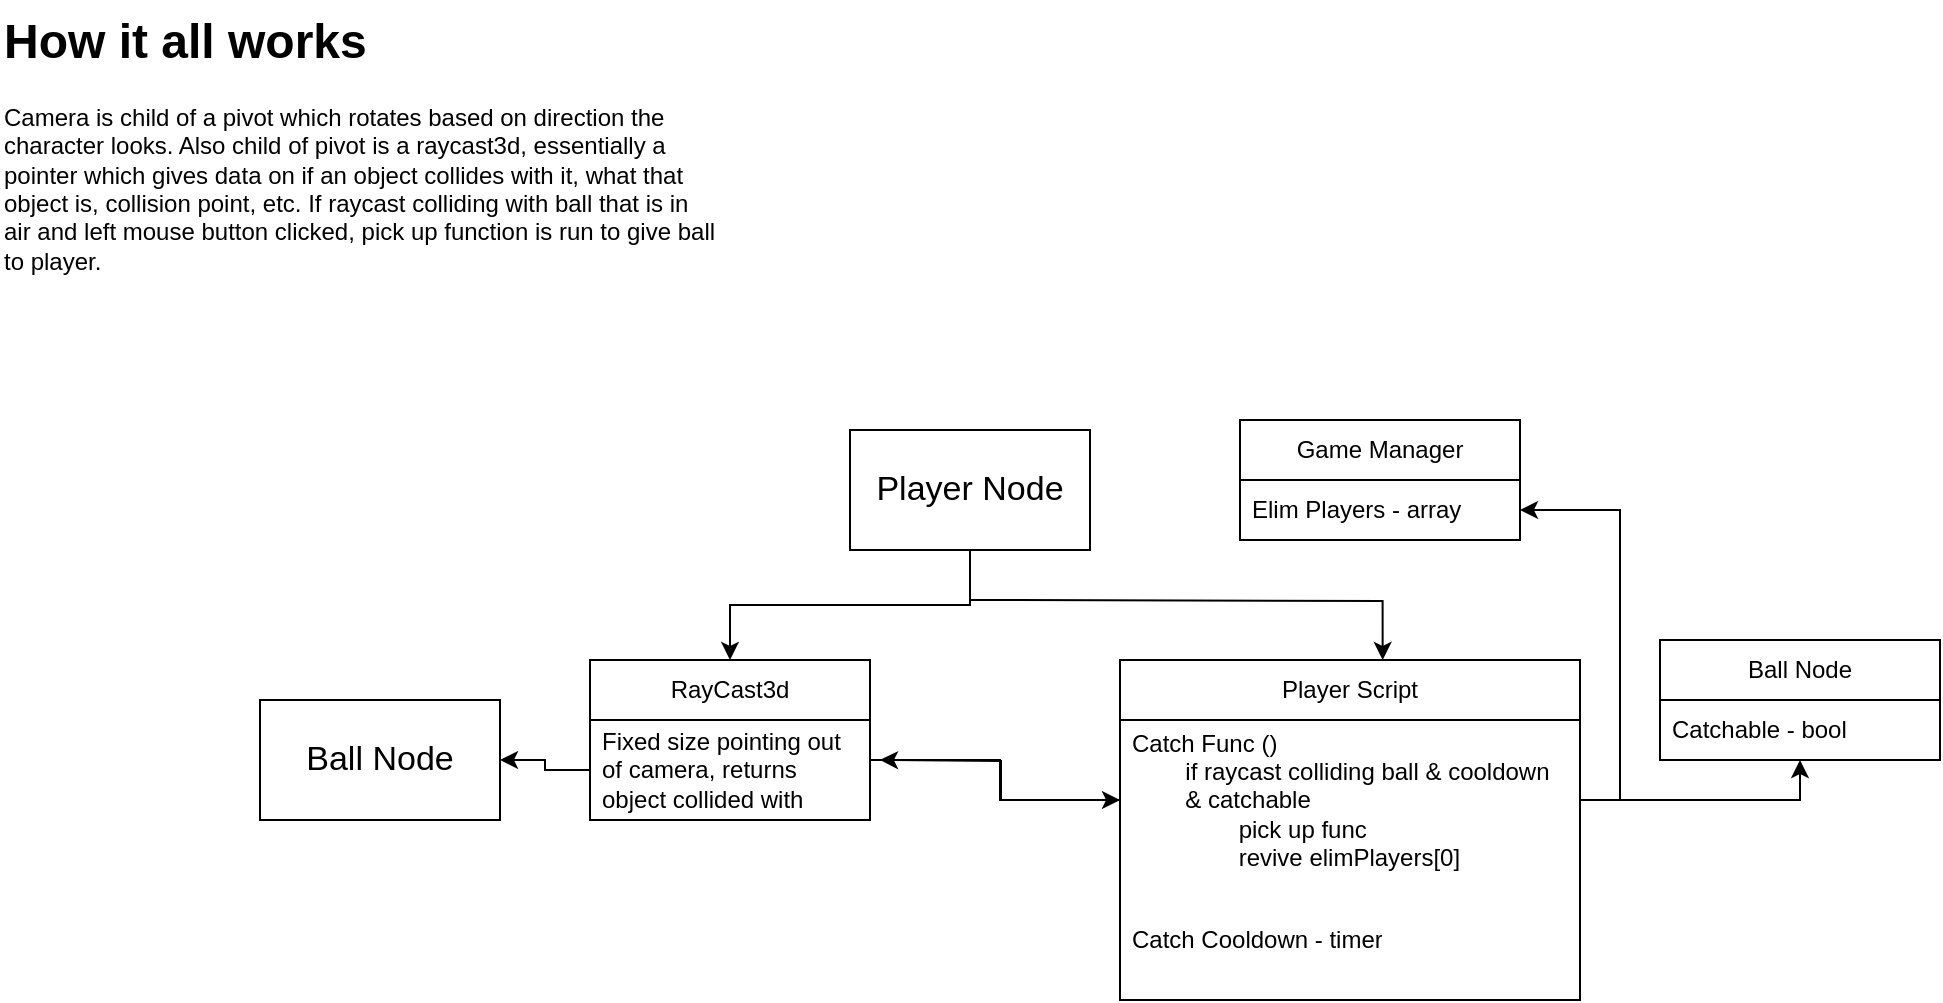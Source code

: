 <mxfile version="26.2.15">
  <diagram name="Page-1" id="j0ic1Fvb6bwpyMrmvPhz">
    <mxGraphModel grid="1" page="1" gridSize="10" guides="1" tooltips="1" connect="1" arrows="1" fold="1" pageScale="1" pageWidth="850" pageHeight="1100" math="0" shadow="0">
      <root>
        <mxCell id="0" />
        <mxCell id="1" parent="0" />
        <mxCell id="YbKUc2a7RcO6E5X6qCrb-2" value="&lt;h1 style=&quot;margin-top: 0px;&quot;&gt;How it all works&lt;/h1&gt;&lt;p&gt;Camera is child of a pivot which rotates based on direction the character looks. Also child of pivot is a raycast3d, essentially a pointer which gives data on if an object collides with it, what that object is, collision point, etc. If raycast colliding with ball that is in air and left mouse button clicked, pick up function is run to give ball to player.&amp;nbsp;&lt;/p&gt;" style="text;html=1;whiteSpace=wrap;overflow=hidden;rounded=0;" vertex="1" parent="1">
          <mxGeometry y="100" width="360" height="260" as="geometry" />
        </mxCell>
        <mxCell id="376R351gDMJ_8M0VNkHW-1" style="edgeStyle=orthogonalEdgeStyle;rounded=0;orthogonalLoop=1;jettySize=auto;html=1;exitX=0.5;exitY=1;exitDx=0;exitDy=0;" edge="1" parent="1" source="YbKUc2a7RcO6E5X6qCrb-2" target="YbKUc2a7RcO6E5X6qCrb-2">
          <mxGeometry relative="1" as="geometry" />
        </mxCell>
        <mxCell id="376R351gDMJ_8M0VNkHW-16" style="edgeStyle=orthogonalEdgeStyle;rounded=0;orthogonalLoop=1;jettySize=auto;html=1;entryX=0.5;entryY=0;entryDx=0;entryDy=0;" edge="1" parent="1" source="376R351gDMJ_8M0VNkHW-10" target="376R351gDMJ_8M0VNkHW-12">
          <mxGeometry relative="1" as="geometry" />
        </mxCell>
        <mxCell id="376R351gDMJ_8M0VNkHW-10" value="" style="rounded=0;whiteSpace=wrap;html=1;" vertex="1" parent="1">
          <mxGeometry x="425" y="315" width="120" height="60" as="geometry" />
        </mxCell>
        <mxCell id="376R351gDMJ_8M0VNkHW-11" value="&lt;font style=&quot;font-size: 17px;&quot;&gt;Player Node&lt;/font&gt;" style="text;html=1;align=center;verticalAlign=middle;whiteSpace=wrap;rounded=0;" vertex="1" parent="1">
          <mxGeometry x="435" y="330" width="100" height="30" as="geometry" />
        </mxCell>
        <mxCell id="376R351gDMJ_8M0VNkHW-12" value="RayCast3d" style="swimlane;fontStyle=0;childLayout=stackLayout;horizontal=1;startSize=30;horizontalStack=0;resizeParent=1;resizeParentMax=0;resizeLast=0;collapsible=1;marginBottom=0;whiteSpace=wrap;html=1;" vertex="1" parent="1">
          <mxGeometry x="295" y="430" width="140" height="80" as="geometry" />
        </mxCell>
        <mxCell id="376R351gDMJ_8M0VNkHW-15" value="Fixed size pointing out of camera, returns object collided with" style="text;strokeColor=none;fillColor=none;align=left;verticalAlign=middle;spacingLeft=4;spacingRight=4;overflow=hidden;points=[[0,0.5],[1,0.5]];portConstraint=eastwest;rotatable=0;whiteSpace=wrap;html=1;" vertex="1" parent="376R351gDMJ_8M0VNkHW-12">
          <mxGeometry y="30" width="140" height="50" as="geometry" />
        </mxCell>
        <mxCell id="376R351gDMJ_8M0VNkHW-17" value="Player Script" style="swimlane;fontStyle=0;childLayout=stackLayout;horizontal=1;startSize=30;horizontalStack=0;resizeParent=1;resizeParentMax=0;resizeLast=0;collapsible=1;marginBottom=0;whiteSpace=wrap;html=1;" vertex="1" parent="1">
          <mxGeometry x="560" y="430" width="230" height="170" as="geometry" />
        </mxCell>
        <mxCell id="376R351gDMJ_8M0VNkHW-39" style="edgeStyle=orthogonalEdgeStyle;rounded=0;orthogonalLoop=1;jettySize=auto;html=1;" edge="1" parent="376R351gDMJ_8M0VNkHW-17" source="376R351gDMJ_8M0VNkHW-19">
          <mxGeometry relative="1" as="geometry">
            <mxPoint x="-120" y="50" as="targetPoint" />
          </mxGeometry>
        </mxCell>
        <mxCell id="376R351gDMJ_8M0VNkHW-19" value="Catch Func ()&lt;div&gt;&lt;span style=&quot;white-space: pre;&quot;&gt;&#x9;&lt;/span&gt;if raycast colliding ball &amp;amp; cooldown &lt;span style=&quot;white-space: pre;&quot;&gt;&#x9;&lt;/span&gt;&amp;amp; catchable&lt;br&gt;&lt;/div&gt;&lt;div&gt;&lt;span style=&quot;white-space: pre;&quot;&gt;&#x9;&lt;/span&gt;&lt;span style=&quot;white-space: pre;&quot;&gt;&#x9;&lt;/span&gt;pick up func&lt;/div&gt;&lt;div&gt;&lt;span style=&quot;white-space: pre;&quot;&gt;&#x9;&lt;/span&gt;&lt;span style=&quot;white-space: pre;&quot;&gt;&#x9;&lt;/span&gt;revive elimPlayers[0]&lt;br&gt;&lt;/div&gt;" style="text;strokeColor=none;fillColor=none;align=left;verticalAlign=middle;spacingLeft=4;spacingRight=4;overflow=hidden;points=[[0,0.5],[1,0.5]];portConstraint=eastwest;rotatable=0;whiteSpace=wrap;html=1;" vertex="1" parent="376R351gDMJ_8M0VNkHW-17">
          <mxGeometry y="30" width="230" height="80" as="geometry" />
        </mxCell>
        <mxCell id="376R351gDMJ_8M0VNkHW-20" value="Catch Cooldown - timer" style="text;strokeColor=none;fillColor=none;align=left;verticalAlign=middle;spacingLeft=4;spacingRight=4;overflow=hidden;points=[[0,0.5],[1,0.5]];portConstraint=eastwest;rotatable=0;whiteSpace=wrap;html=1;" vertex="1" parent="376R351gDMJ_8M0VNkHW-17">
          <mxGeometry y="110" width="230" height="60" as="geometry" />
        </mxCell>
        <mxCell id="376R351gDMJ_8M0VNkHW-21" style="edgeStyle=orthogonalEdgeStyle;rounded=0;orthogonalLoop=1;jettySize=auto;html=1;entryX=0.571;entryY=0;entryDx=0;entryDy=0;entryPerimeter=0;" edge="1" parent="1" target="376R351gDMJ_8M0VNkHW-17">
          <mxGeometry relative="1" as="geometry">
            <mxPoint x="485" y="400" as="sourcePoint" />
          </mxGeometry>
        </mxCell>
        <mxCell id="376R351gDMJ_8M0VNkHW-25" value="" style="rounded=0;whiteSpace=wrap;html=1;" vertex="1" parent="1">
          <mxGeometry x="130" y="450" width="120" height="60" as="geometry" />
        </mxCell>
        <mxCell id="376R351gDMJ_8M0VNkHW-26" value="&lt;font style=&quot;font-size: 17px;&quot;&gt;Ball Node&lt;/font&gt;" style="text;html=1;align=center;verticalAlign=middle;whiteSpace=wrap;rounded=0;" vertex="1" parent="1">
          <mxGeometry x="140" y="465" width="100" height="30" as="geometry" />
        </mxCell>
        <mxCell id="376R351gDMJ_8M0VNkHW-27" style="edgeStyle=orthogonalEdgeStyle;rounded=0;orthogonalLoop=1;jettySize=auto;html=1;entryX=1;entryY=0.5;entryDx=0;entryDy=0;" edge="1" parent="1" source="376R351gDMJ_8M0VNkHW-15" target="376R351gDMJ_8M0VNkHW-25">
          <mxGeometry relative="1" as="geometry" />
        </mxCell>
        <mxCell id="376R351gDMJ_8M0VNkHW-28" value="Game Manager" style="swimlane;fontStyle=0;childLayout=stackLayout;horizontal=1;startSize=30;horizontalStack=0;resizeParent=1;resizeParentMax=0;resizeLast=0;collapsible=1;marginBottom=0;whiteSpace=wrap;html=1;" vertex="1" parent="1">
          <mxGeometry x="620" y="310" width="140" height="60" as="geometry" />
        </mxCell>
        <mxCell id="376R351gDMJ_8M0VNkHW-29" value="Elim Players - array" style="text;strokeColor=none;fillColor=none;align=left;verticalAlign=middle;spacingLeft=4;spacingRight=4;overflow=hidden;points=[[0,0.5],[1,0.5]];portConstraint=eastwest;rotatable=0;whiteSpace=wrap;html=1;" vertex="1" parent="376R351gDMJ_8M0VNkHW-28">
          <mxGeometry y="30" width="140" height="30" as="geometry" />
        </mxCell>
        <mxCell id="376R351gDMJ_8M0VNkHW-32" style="edgeStyle=orthogonalEdgeStyle;rounded=0;orthogonalLoop=1;jettySize=auto;html=1;entryX=1;entryY=0.5;entryDx=0;entryDy=0;" edge="1" parent="1" source="376R351gDMJ_8M0VNkHW-19" target="376R351gDMJ_8M0VNkHW-29">
          <mxGeometry relative="1" as="geometry" />
        </mxCell>
        <mxCell id="376R351gDMJ_8M0VNkHW-33" value="Ball Node" style="swimlane;fontStyle=0;childLayout=stackLayout;horizontal=1;startSize=30;horizontalStack=0;resizeParent=1;resizeParentMax=0;resizeLast=0;collapsible=1;marginBottom=0;whiteSpace=wrap;html=1;" vertex="1" parent="1">
          <mxGeometry x="830" y="420" width="140" height="60" as="geometry" />
        </mxCell>
        <mxCell id="376R351gDMJ_8M0VNkHW-34" value="Catchable - bool" style="text;strokeColor=none;fillColor=none;align=left;verticalAlign=middle;spacingLeft=4;spacingRight=4;overflow=hidden;points=[[0,0.5],[1,0.5]];portConstraint=eastwest;rotatable=0;whiteSpace=wrap;html=1;" vertex="1" parent="376R351gDMJ_8M0VNkHW-33">
          <mxGeometry y="30" width="140" height="30" as="geometry" />
        </mxCell>
        <mxCell id="376R351gDMJ_8M0VNkHW-38" style="edgeStyle=orthogonalEdgeStyle;rounded=0;orthogonalLoop=1;jettySize=auto;html=1;entryX=0.5;entryY=1;entryDx=0;entryDy=0;entryPerimeter=0;" edge="1" parent="1" source="376R351gDMJ_8M0VNkHW-19" target="376R351gDMJ_8M0VNkHW-34">
          <mxGeometry relative="1" as="geometry" />
        </mxCell>
        <mxCell id="376R351gDMJ_8M0VNkHW-40" style="edgeStyle=orthogonalEdgeStyle;rounded=0;orthogonalLoop=1;jettySize=auto;html=1;entryX=0;entryY=0.5;entryDx=0;entryDy=0;" edge="1" parent="1" source="376R351gDMJ_8M0VNkHW-15" target="376R351gDMJ_8M0VNkHW-19">
          <mxGeometry relative="1" as="geometry">
            <Array as="points">
              <mxPoint x="500" y="480" />
              <mxPoint x="500" y="500" />
            </Array>
          </mxGeometry>
        </mxCell>
      </root>
    </mxGraphModel>
  </diagram>
</mxfile>
